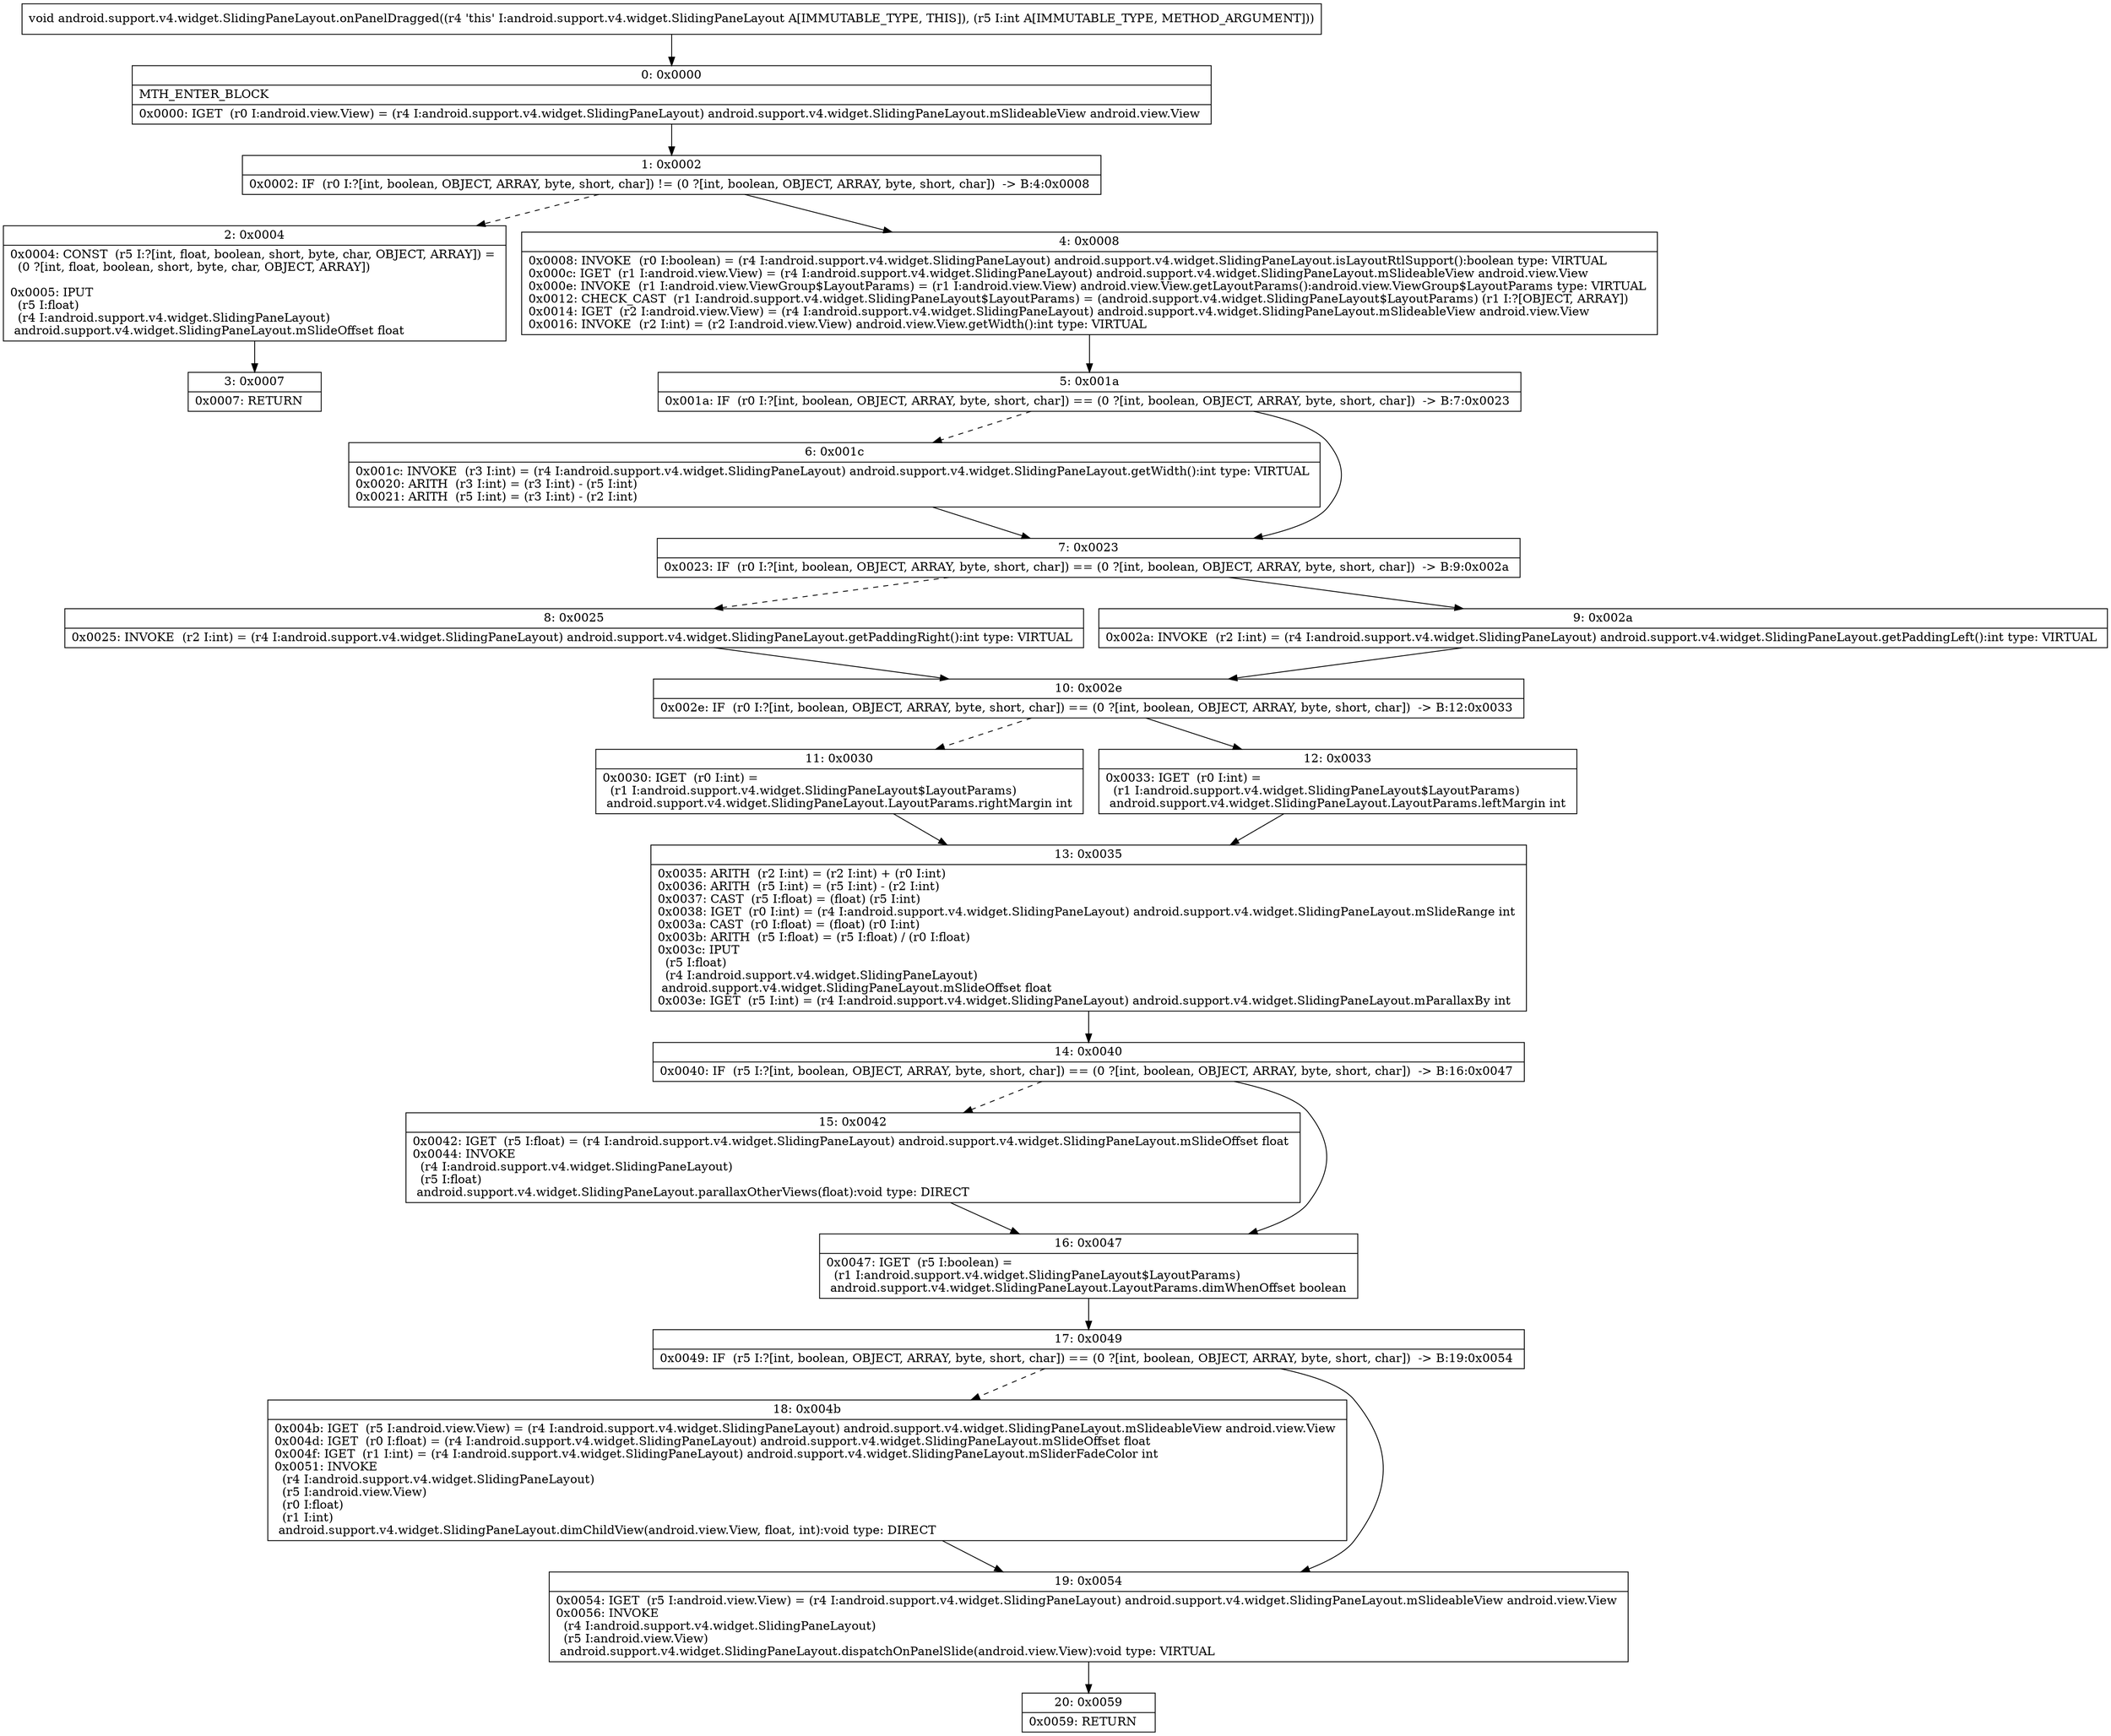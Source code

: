 digraph "CFG forandroid.support.v4.widget.SlidingPaneLayout.onPanelDragged(I)V" {
Node_0 [shape=record,label="{0\:\ 0x0000|MTH_ENTER_BLOCK\l|0x0000: IGET  (r0 I:android.view.View) = (r4 I:android.support.v4.widget.SlidingPaneLayout) android.support.v4.widget.SlidingPaneLayout.mSlideableView android.view.View \l}"];
Node_1 [shape=record,label="{1\:\ 0x0002|0x0002: IF  (r0 I:?[int, boolean, OBJECT, ARRAY, byte, short, char]) != (0 ?[int, boolean, OBJECT, ARRAY, byte, short, char])  \-\> B:4:0x0008 \l}"];
Node_2 [shape=record,label="{2\:\ 0x0004|0x0004: CONST  (r5 I:?[int, float, boolean, short, byte, char, OBJECT, ARRAY]) = \l  (0 ?[int, float, boolean, short, byte, char, OBJECT, ARRAY])\l \l0x0005: IPUT  \l  (r5 I:float)\l  (r4 I:android.support.v4.widget.SlidingPaneLayout)\l android.support.v4.widget.SlidingPaneLayout.mSlideOffset float \l}"];
Node_3 [shape=record,label="{3\:\ 0x0007|0x0007: RETURN   \l}"];
Node_4 [shape=record,label="{4\:\ 0x0008|0x0008: INVOKE  (r0 I:boolean) = (r4 I:android.support.v4.widget.SlidingPaneLayout) android.support.v4.widget.SlidingPaneLayout.isLayoutRtlSupport():boolean type: VIRTUAL \l0x000c: IGET  (r1 I:android.view.View) = (r4 I:android.support.v4.widget.SlidingPaneLayout) android.support.v4.widget.SlidingPaneLayout.mSlideableView android.view.View \l0x000e: INVOKE  (r1 I:android.view.ViewGroup$LayoutParams) = (r1 I:android.view.View) android.view.View.getLayoutParams():android.view.ViewGroup$LayoutParams type: VIRTUAL \l0x0012: CHECK_CAST  (r1 I:android.support.v4.widget.SlidingPaneLayout$LayoutParams) = (android.support.v4.widget.SlidingPaneLayout$LayoutParams) (r1 I:?[OBJECT, ARRAY]) \l0x0014: IGET  (r2 I:android.view.View) = (r4 I:android.support.v4.widget.SlidingPaneLayout) android.support.v4.widget.SlidingPaneLayout.mSlideableView android.view.View \l0x0016: INVOKE  (r2 I:int) = (r2 I:android.view.View) android.view.View.getWidth():int type: VIRTUAL \l}"];
Node_5 [shape=record,label="{5\:\ 0x001a|0x001a: IF  (r0 I:?[int, boolean, OBJECT, ARRAY, byte, short, char]) == (0 ?[int, boolean, OBJECT, ARRAY, byte, short, char])  \-\> B:7:0x0023 \l}"];
Node_6 [shape=record,label="{6\:\ 0x001c|0x001c: INVOKE  (r3 I:int) = (r4 I:android.support.v4.widget.SlidingPaneLayout) android.support.v4.widget.SlidingPaneLayout.getWidth():int type: VIRTUAL \l0x0020: ARITH  (r3 I:int) = (r3 I:int) \- (r5 I:int) \l0x0021: ARITH  (r5 I:int) = (r3 I:int) \- (r2 I:int) \l}"];
Node_7 [shape=record,label="{7\:\ 0x0023|0x0023: IF  (r0 I:?[int, boolean, OBJECT, ARRAY, byte, short, char]) == (0 ?[int, boolean, OBJECT, ARRAY, byte, short, char])  \-\> B:9:0x002a \l}"];
Node_8 [shape=record,label="{8\:\ 0x0025|0x0025: INVOKE  (r2 I:int) = (r4 I:android.support.v4.widget.SlidingPaneLayout) android.support.v4.widget.SlidingPaneLayout.getPaddingRight():int type: VIRTUAL \l}"];
Node_9 [shape=record,label="{9\:\ 0x002a|0x002a: INVOKE  (r2 I:int) = (r4 I:android.support.v4.widget.SlidingPaneLayout) android.support.v4.widget.SlidingPaneLayout.getPaddingLeft():int type: VIRTUAL \l}"];
Node_10 [shape=record,label="{10\:\ 0x002e|0x002e: IF  (r0 I:?[int, boolean, OBJECT, ARRAY, byte, short, char]) == (0 ?[int, boolean, OBJECT, ARRAY, byte, short, char])  \-\> B:12:0x0033 \l}"];
Node_11 [shape=record,label="{11\:\ 0x0030|0x0030: IGET  (r0 I:int) = \l  (r1 I:android.support.v4.widget.SlidingPaneLayout$LayoutParams)\l android.support.v4.widget.SlidingPaneLayout.LayoutParams.rightMargin int \l}"];
Node_12 [shape=record,label="{12\:\ 0x0033|0x0033: IGET  (r0 I:int) = \l  (r1 I:android.support.v4.widget.SlidingPaneLayout$LayoutParams)\l android.support.v4.widget.SlidingPaneLayout.LayoutParams.leftMargin int \l}"];
Node_13 [shape=record,label="{13\:\ 0x0035|0x0035: ARITH  (r2 I:int) = (r2 I:int) + (r0 I:int) \l0x0036: ARITH  (r5 I:int) = (r5 I:int) \- (r2 I:int) \l0x0037: CAST  (r5 I:float) = (float) (r5 I:int) \l0x0038: IGET  (r0 I:int) = (r4 I:android.support.v4.widget.SlidingPaneLayout) android.support.v4.widget.SlidingPaneLayout.mSlideRange int \l0x003a: CAST  (r0 I:float) = (float) (r0 I:int) \l0x003b: ARITH  (r5 I:float) = (r5 I:float) \/ (r0 I:float) \l0x003c: IPUT  \l  (r5 I:float)\l  (r4 I:android.support.v4.widget.SlidingPaneLayout)\l android.support.v4.widget.SlidingPaneLayout.mSlideOffset float \l0x003e: IGET  (r5 I:int) = (r4 I:android.support.v4.widget.SlidingPaneLayout) android.support.v4.widget.SlidingPaneLayout.mParallaxBy int \l}"];
Node_14 [shape=record,label="{14\:\ 0x0040|0x0040: IF  (r5 I:?[int, boolean, OBJECT, ARRAY, byte, short, char]) == (0 ?[int, boolean, OBJECT, ARRAY, byte, short, char])  \-\> B:16:0x0047 \l}"];
Node_15 [shape=record,label="{15\:\ 0x0042|0x0042: IGET  (r5 I:float) = (r4 I:android.support.v4.widget.SlidingPaneLayout) android.support.v4.widget.SlidingPaneLayout.mSlideOffset float \l0x0044: INVOKE  \l  (r4 I:android.support.v4.widget.SlidingPaneLayout)\l  (r5 I:float)\l android.support.v4.widget.SlidingPaneLayout.parallaxOtherViews(float):void type: DIRECT \l}"];
Node_16 [shape=record,label="{16\:\ 0x0047|0x0047: IGET  (r5 I:boolean) = \l  (r1 I:android.support.v4.widget.SlidingPaneLayout$LayoutParams)\l android.support.v4.widget.SlidingPaneLayout.LayoutParams.dimWhenOffset boolean \l}"];
Node_17 [shape=record,label="{17\:\ 0x0049|0x0049: IF  (r5 I:?[int, boolean, OBJECT, ARRAY, byte, short, char]) == (0 ?[int, boolean, OBJECT, ARRAY, byte, short, char])  \-\> B:19:0x0054 \l}"];
Node_18 [shape=record,label="{18\:\ 0x004b|0x004b: IGET  (r5 I:android.view.View) = (r4 I:android.support.v4.widget.SlidingPaneLayout) android.support.v4.widget.SlidingPaneLayout.mSlideableView android.view.View \l0x004d: IGET  (r0 I:float) = (r4 I:android.support.v4.widget.SlidingPaneLayout) android.support.v4.widget.SlidingPaneLayout.mSlideOffset float \l0x004f: IGET  (r1 I:int) = (r4 I:android.support.v4.widget.SlidingPaneLayout) android.support.v4.widget.SlidingPaneLayout.mSliderFadeColor int \l0x0051: INVOKE  \l  (r4 I:android.support.v4.widget.SlidingPaneLayout)\l  (r5 I:android.view.View)\l  (r0 I:float)\l  (r1 I:int)\l android.support.v4.widget.SlidingPaneLayout.dimChildView(android.view.View, float, int):void type: DIRECT \l}"];
Node_19 [shape=record,label="{19\:\ 0x0054|0x0054: IGET  (r5 I:android.view.View) = (r4 I:android.support.v4.widget.SlidingPaneLayout) android.support.v4.widget.SlidingPaneLayout.mSlideableView android.view.View \l0x0056: INVOKE  \l  (r4 I:android.support.v4.widget.SlidingPaneLayout)\l  (r5 I:android.view.View)\l android.support.v4.widget.SlidingPaneLayout.dispatchOnPanelSlide(android.view.View):void type: VIRTUAL \l}"];
Node_20 [shape=record,label="{20\:\ 0x0059|0x0059: RETURN   \l}"];
MethodNode[shape=record,label="{void android.support.v4.widget.SlidingPaneLayout.onPanelDragged((r4 'this' I:android.support.v4.widget.SlidingPaneLayout A[IMMUTABLE_TYPE, THIS]), (r5 I:int A[IMMUTABLE_TYPE, METHOD_ARGUMENT])) }"];
MethodNode -> Node_0;
Node_0 -> Node_1;
Node_1 -> Node_2[style=dashed];
Node_1 -> Node_4;
Node_2 -> Node_3;
Node_4 -> Node_5;
Node_5 -> Node_6[style=dashed];
Node_5 -> Node_7;
Node_6 -> Node_7;
Node_7 -> Node_8[style=dashed];
Node_7 -> Node_9;
Node_8 -> Node_10;
Node_9 -> Node_10;
Node_10 -> Node_11[style=dashed];
Node_10 -> Node_12;
Node_11 -> Node_13;
Node_12 -> Node_13;
Node_13 -> Node_14;
Node_14 -> Node_15[style=dashed];
Node_14 -> Node_16;
Node_15 -> Node_16;
Node_16 -> Node_17;
Node_17 -> Node_18[style=dashed];
Node_17 -> Node_19;
Node_18 -> Node_19;
Node_19 -> Node_20;
}

